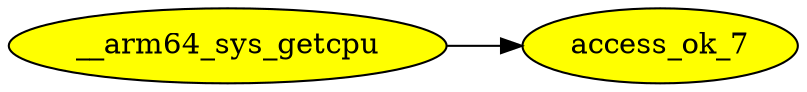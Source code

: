 digraph G {
rankdir=LR; node [style=filled fillcolor=yellow]
"__arm64_sys_getcpu"->"access_ok_7" [ edgeid = "1"]; 
}
